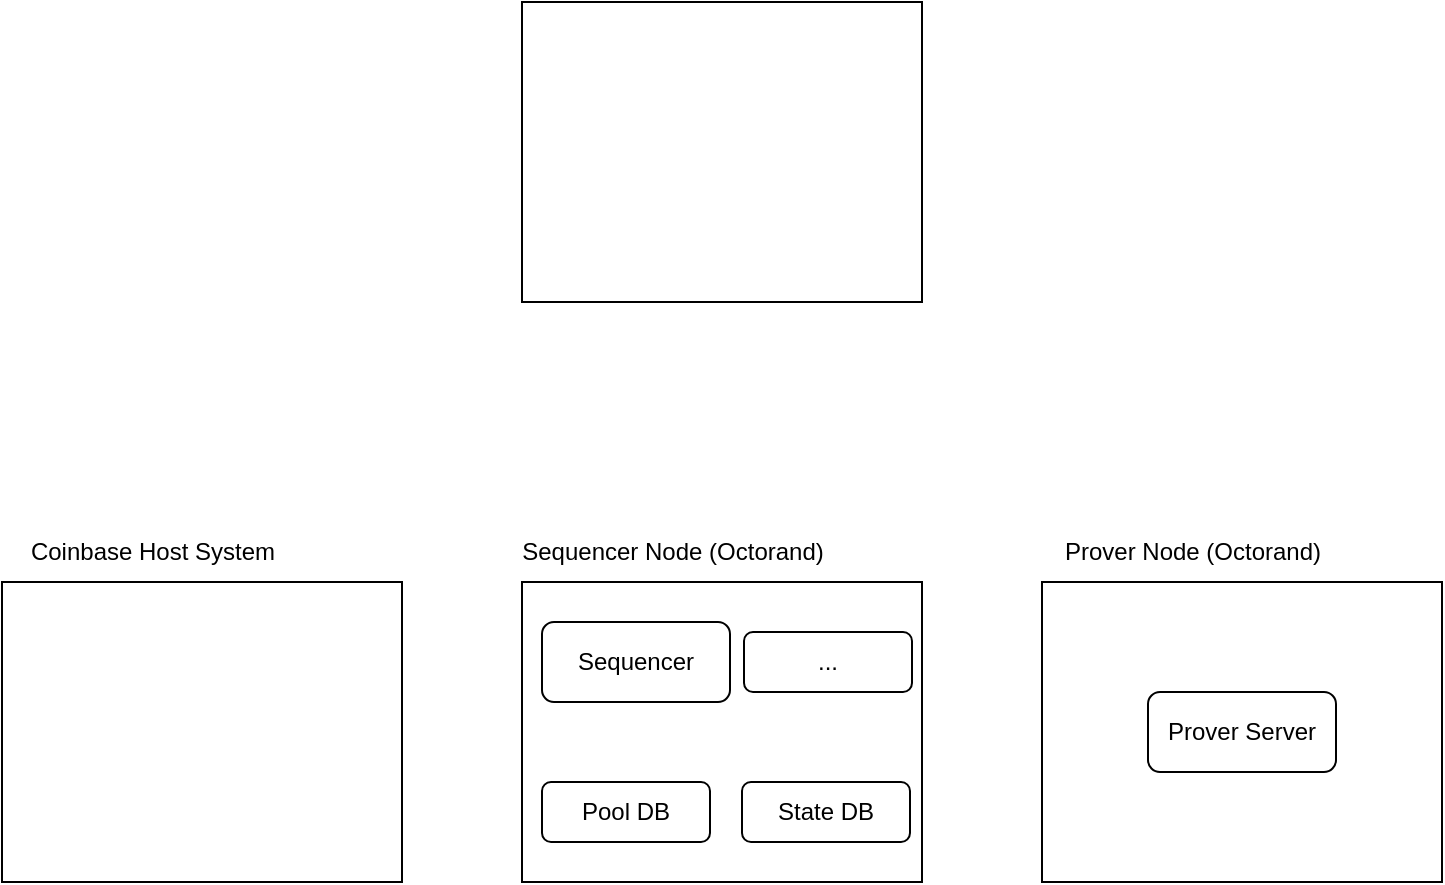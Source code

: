 <mxfile version="21.7.2" type="github">
  <diagram name="Seite-1" id="fSJwJkvn0V0op_DiRfxZ">
    <mxGraphModel dx="983" dy="639" grid="1" gridSize="10" guides="1" tooltips="1" connect="1" arrows="1" fold="1" page="1" pageScale="1" pageWidth="827" pageHeight="1169" math="0" shadow="0">
      <root>
        <mxCell id="0" />
        <mxCell id="1" parent="0" />
        <mxCell id="VtIx3bEPgmUTo8Oyo8YW-1" value="" style="rounded=0;whiteSpace=wrap;html=1;" vertex="1" parent="1">
          <mxGeometry x="40" y="300" width="200" height="150" as="geometry" />
        </mxCell>
        <mxCell id="VtIx3bEPgmUTo8Oyo8YW-2" value="Coinbase Host System" style="text;html=1;align=center;verticalAlign=middle;resizable=0;points=[];autosize=1;strokeColor=none;fillColor=none;" vertex="1" parent="1">
          <mxGeometry x="40" y="270" width="150" height="30" as="geometry" />
        </mxCell>
        <mxCell id="VtIx3bEPgmUTo8Oyo8YW-4" value="" style="rounded=0;whiteSpace=wrap;html=1;" vertex="1" parent="1">
          <mxGeometry x="560" y="300" width="200" height="150" as="geometry" />
        </mxCell>
        <mxCell id="VtIx3bEPgmUTo8Oyo8YW-5" value="Prover Node (Octorand)" style="text;html=1;align=center;verticalAlign=middle;resizable=0;points=[];autosize=1;strokeColor=none;fillColor=none;" vertex="1" parent="1">
          <mxGeometry x="560" y="270" width="150" height="30" as="geometry" />
        </mxCell>
        <mxCell id="VtIx3bEPgmUTo8Oyo8YW-6" value="" style="rounded=0;whiteSpace=wrap;html=1;" vertex="1" parent="1">
          <mxGeometry x="300" y="300" width="200" height="150" as="geometry" />
        </mxCell>
        <mxCell id="VtIx3bEPgmUTo8Oyo8YW-7" value="Sequencer Node (Octorand)" style="text;html=1;align=center;verticalAlign=middle;resizable=0;points=[];autosize=1;strokeColor=none;fillColor=none;" vertex="1" parent="1">
          <mxGeometry x="290" y="270" width="170" height="30" as="geometry" />
        </mxCell>
        <mxCell id="VtIx3bEPgmUTo8Oyo8YW-8" value="" style="rounded=0;whiteSpace=wrap;html=1;" vertex="1" parent="1">
          <mxGeometry x="300" y="10" width="200" height="150" as="geometry" />
        </mxCell>
        <mxCell id="VtIx3bEPgmUTo8Oyo8YW-9" value="Sequencer" style="rounded=1;whiteSpace=wrap;html=1;" vertex="1" parent="1">
          <mxGeometry x="310" y="320" width="94" height="40" as="geometry" />
        </mxCell>
        <mxCell id="VtIx3bEPgmUTo8Oyo8YW-10" value="Pool DB" style="rounded=1;whiteSpace=wrap;html=1;" vertex="1" parent="1">
          <mxGeometry x="310" y="400" width="84" height="30" as="geometry" />
        </mxCell>
        <mxCell id="VtIx3bEPgmUTo8Oyo8YW-12" value="State DB" style="rounded=1;whiteSpace=wrap;html=1;" vertex="1" parent="1">
          <mxGeometry x="410" y="400" width="84" height="30" as="geometry" />
        </mxCell>
        <mxCell id="VtIx3bEPgmUTo8Oyo8YW-13" value="..." style="rounded=1;whiteSpace=wrap;html=1;" vertex="1" parent="1">
          <mxGeometry x="411" y="325" width="84" height="30" as="geometry" />
        </mxCell>
        <mxCell id="VtIx3bEPgmUTo8Oyo8YW-14" value="Prover Server" style="rounded=1;whiteSpace=wrap;html=1;" vertex="1" parent="1">
          <mxGeometry x="613" y="355" width="94" height="40" as="geometry" />
        </mxCell>
      </root>
    </mxGraphModel>
  </diagram>
</mxfile>
